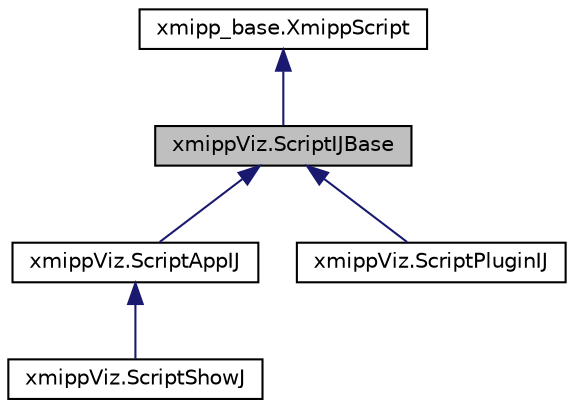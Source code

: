 digraph "xmippViz.ScriptIJBase"
{
  edge [fontname="Helvetica",fontsize="10",labelfontname="Helvetica",labelfontsize="10"];
  node [fontname="Helvetica",fontsize="10",shape=record];
  Node0 [label="xmippViz.ScriptIJBase",height=0.2,width=0.4,color="black", fillcolor="grey75", style="filled", fontcolor="black"];
  Node1 -> Node0 [dir="back",color="midnightblue",fontsize="10",style="solid",fontname="Helvetica"];
  Node1 [label="xmipp_base.XmippScript",height=0.2,width=0.4,color="black", fillcolor="white", style="filled",URL="$classxmipp__base_1_1XmippScript.html"];
  Node0 -> Node2 [dir="back",color="midnightblue",fontsize="10",style="solid",fontname="Helvetica"];
  Node2 [label="xmippViz.ScriptAppIJ",height=0.2,width=0.4,color="black", fillcolor="white", style="filled",URL="$classxmippViz_1_1ScriptAppIJ.html"];
  Node2 -> Node3 [dir="back",color="midnightblue",fontsize="10",style="solid",fontname="Helvetica"];
  Node3 [label="xmippViz.ScriptShowJ",height=0.2,width=0.4,color="black", fillcolor="white", style="filled",URL="$classxmippViz_1_1ScriptShowJ.html"];
  Node0 -> Node4 [dir="back",color="midnightblue",fontsize="10",style="solid",fontname="Helvetica"];
  Node4 [label="xmippViz.ScriptPluginIJ",height=0.2,width=0.4,color="black", fillcolor="white", style="filled",URL="$classxmippViz_1_1ScriptPluginIJ.html"];
}
